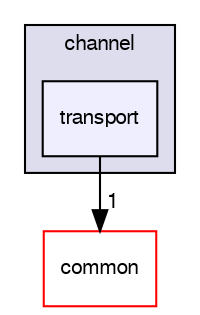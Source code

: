 digraph "/var/lib/jenkins/workspace/kaa/client/client-multi/client-cpp/kaa/channel/transport" {
  bgcolor=transparent;
  compound=true
  node [ fontsize="10", fontname="FreeSans"];
  edge [ labelfontsize="10", labelfontname="FreeSans"];
  subgraph clusterdir_a9530586dc064ed366c61e74921a5d3b {
    graph [ bgcolor="#ddddee", pencolor="black", label="channel" fontname="FreeSans", fontsize="10", URL="dir_a9530586dc064ed366c61e74921a5d3b.html"]
  dir_e4267f7d3b07dcd6173373719f96af48 [shape=box, label="transport", style="filled", fillcolor="#eeeeff", pencolor="black", URL="dir_e4267f7d3b07dcd6173373719f96af48.html"];
  }
  dir_dc04581cf0f553de79abf65c8a71b1bc [shape=box label="common" color="red" URL="dir_dc04581cf0f553de79abf65c8a71b1bc.html"];
  dir_e4267f7d3b07dcd6173373719f96af48->dir_dc04581cf0f553de79abf65c8a71b1bc [headlabel="1", labeldistance=1.5 headhref="dir_000014_000015.html"];
}
